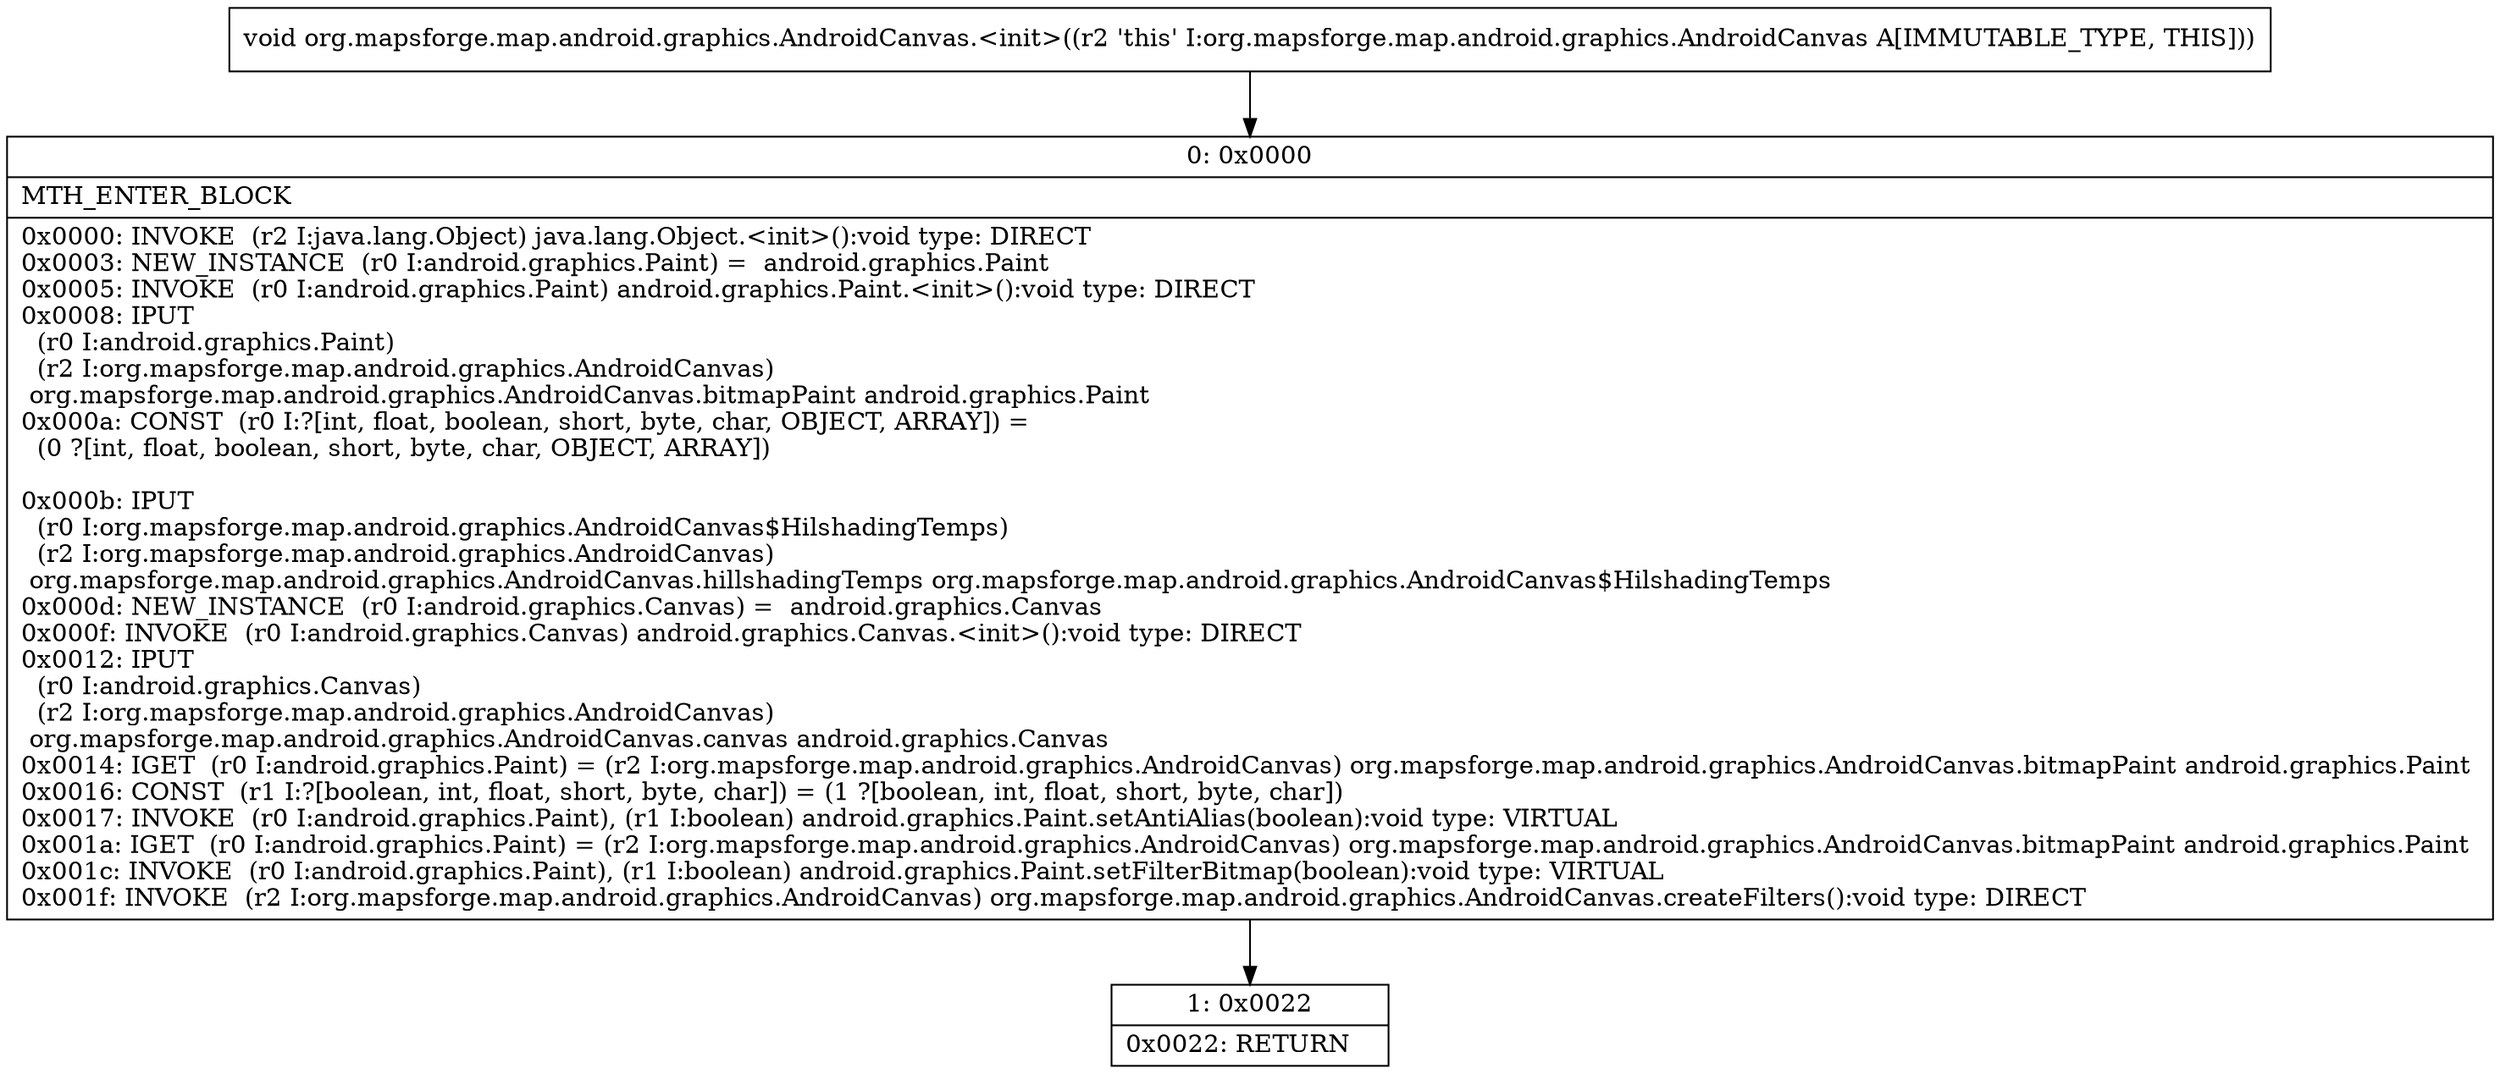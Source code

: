 digraph "CFG fororg.mapsforge.map.android.graphics.AndroidCanvas.\<init\>()V" {
Node_0 [shape=record,label="{0\:\ 0x0000|MTH_ENTER_BLOCK\l|0x0000: INVOKE  (r2 I:java.lang.Object) java.lang.Object.\<init\>():void type: DIRECT \l0x0003: NEW_INSTANCE  (r0 I:android.graphics.Paint) =  android.graphics.Paint \l0x0005: INVOKE  (r0 I:android.graphics.Paint) android.graphics.Paint.\<init\>():void type: DIRECT \l0x0008: IPUT  \l  (r0 I:android.graphics.Paint)\l  (r2 I:org.mapsforge.map.android.graphics.AndroidCanvas)\l org.mapsforge.map.android.graphics.AndroidCanvas.bitmapPaint android.graphics.Paint \l0x000a: CONST  (r0 I:?[int, float, boolean, short, byte, char, OBJECT, ARRAY]) = \l  (0 ?[int, float, boolean, short, byte, char, OBJECT, ARRAY])\l \l0x000b: IPUT  \l  (r0 I:org.mapsforge.map.android.graphics.AndroidCanvas$HilshadingTemps)\l  (r2 I:org.mapsforge.map.android.graphics.AndroidCanvas)\l org.mapsforge.map.android.graphics.AndroidCanvas.hillshadingTemps org.mapsforge.map.android.graphics.AndroidCanvas$HilshadingTemps \l0x000d: NEW_INSTANCE  (r0 I:android.graphics.Canvas) =  android.graphics.Canvas \l0x000f: INVOKE  (r0 I:android.graphics.Canvas) android.graphics.Canvas.\<init\>():void type: DIRECT \l0x0012: IPUT  \l  (r0 I:android.graphics.Canvas)\l  (r2 I:org.mapsforge.map.android.graphics.AndroidCanvas)\l org.mapsforge.map.android.graphics.AndroidCanvas.canvas android.graphics.Canvas \l0x0014: IGET  (r0 I:android.graphics.Paint) = (r2 I:org.mapsforge.map.android.graphics.AndroidCanvas) org.mapsforge.map.android.graphics.AndroidCanvas.bitmapPaint android.graphics.Paint \l0x0016: CONST  (r1 I:?[boolean, int, float, short, byte, char]) = (1 ?[boolean, int, float, short, byte, char]) \l0x0017: INVOKE  (r0 I:android.graphics.Paint), (r1 I:boolean) android.graphics.Paint.setAntiAlias(boolean):void type: VIRTUAL \l0x001a: IGET  (r0 I:android.graphics.Paint) = (r2 I:org.mapsforge.map.android.graphics.AndroidCanvas) org.mapsforge.map.android.graphics.AndroidCanvas.bitmapPaint android.graphics.Paint \l0x001c: INVOKE  (r0 I:android.graphics.Paint), (r1 I:boolean) android.graphics.Paint.setFilterBitmap(boolean):void type: VIRTUAL \l0x001f: INVOKE  (r2 I:org.mapsforge.map.android.graphics.AndroidCanvas) org.mapsforge.map.android.graphics.AndroidCanvas.createFilters():void type: DIRECT \l}"];
Node_1 [shape=record,label="{1\:\ 0x0022|0x0022: RETURN   \l}"];
MethodNode[shape=record,label="{void org.mapsforge.map.android.graphics.AndroidCanvas.\<init\>((r2 'this' I:org.mapsforge.map.android.graphics.AndroidCanvas A[IMMUTABLE_TYPE, THIS])) }"];
MethodNode -> Node_0;
Node_0 -> Node_1;
}

